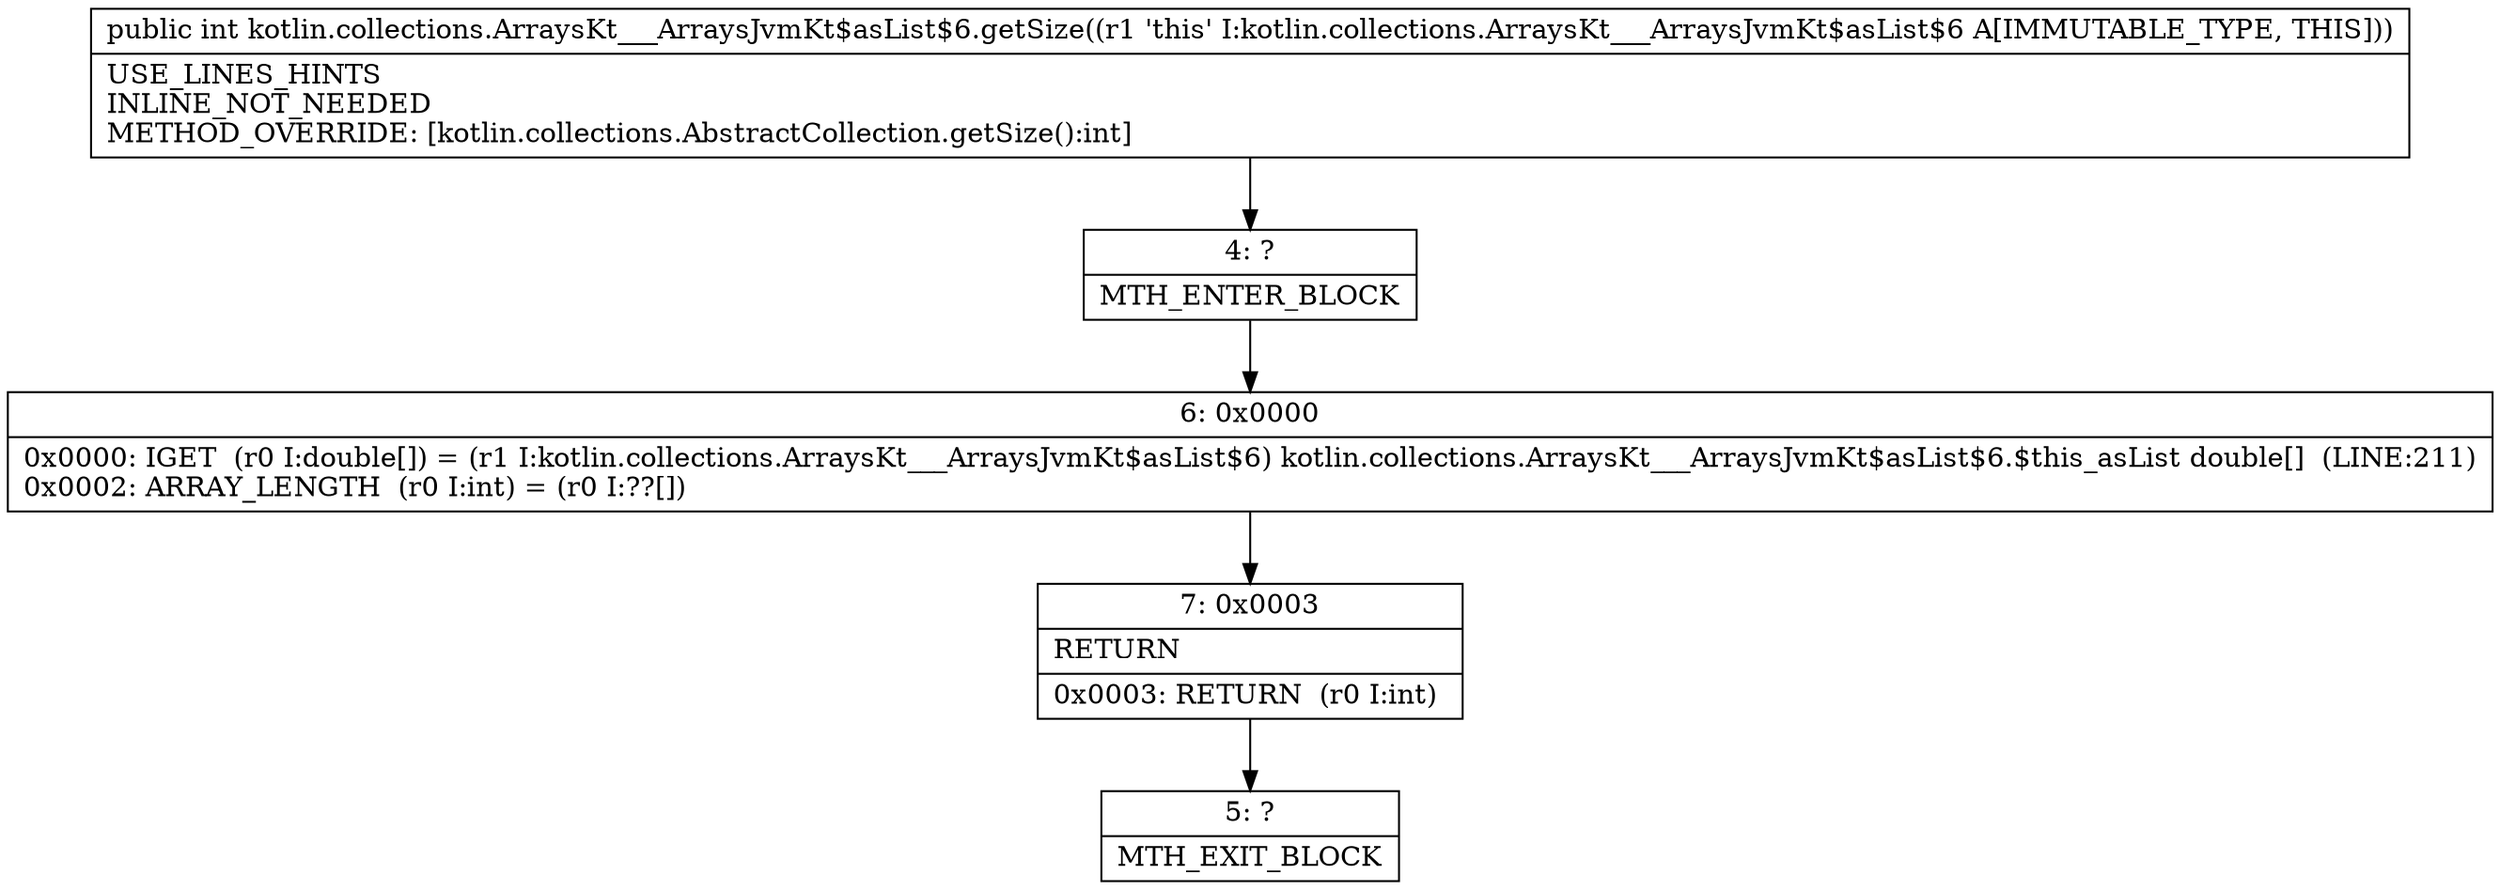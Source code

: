 digraph "CFG forkotlin.collections.ArraysKt___ArraysJvmKt$asList$6.getSize()I" {
Node_4 [shape=record,label="{4\:\ ?|MTH_ENTER_BLOCK\l}"];
Node_6 [shape=record,label="{6\:\ 0x0000|0x0000: IGET  (r0 I:double[]) = (r1 I:kotlin.collections.ArraysKt___ArraysJvmKt$asList$6) kotlin.collections.ArraysKt___ArraysJvmKt$asList$6.$this_asList double[]  (LINE:211)\l0x0002: ARRAY_LENGTH  (r0 I:int) = (r0 I:??[]) \l}"];
Node_7 [shape=record,label="{7\:\ 0x0003|RETURN\l|0x0003: RETURN  (r0 I:int) \l}"];
Node_5 [shape=record,label="{5\:\ ?|MTH_EXIT_BLOCK\l}"];
MethodNode[shape=record,label="{public int kotlin.collections.ArraysKt___ArraysJvmKt$asList$6.getSize((r1 'this' I:kotlin.collections.ArraysKt___ArraysJvmKt$asList$6 A[IMMUTABLE_TYPE, THIS]))  | USE_LINES_HINTS\lINLINE_NOT_NEEDED\lMETHOD_OVERRIDE: [kotlin.collections.AbstractCollection.getSize():int]\l}"];
MethodNode -> Node_4;Node_4 -> Node_6;
Node_6 -> Node_7;
Node_7 -> Node_5;
}


